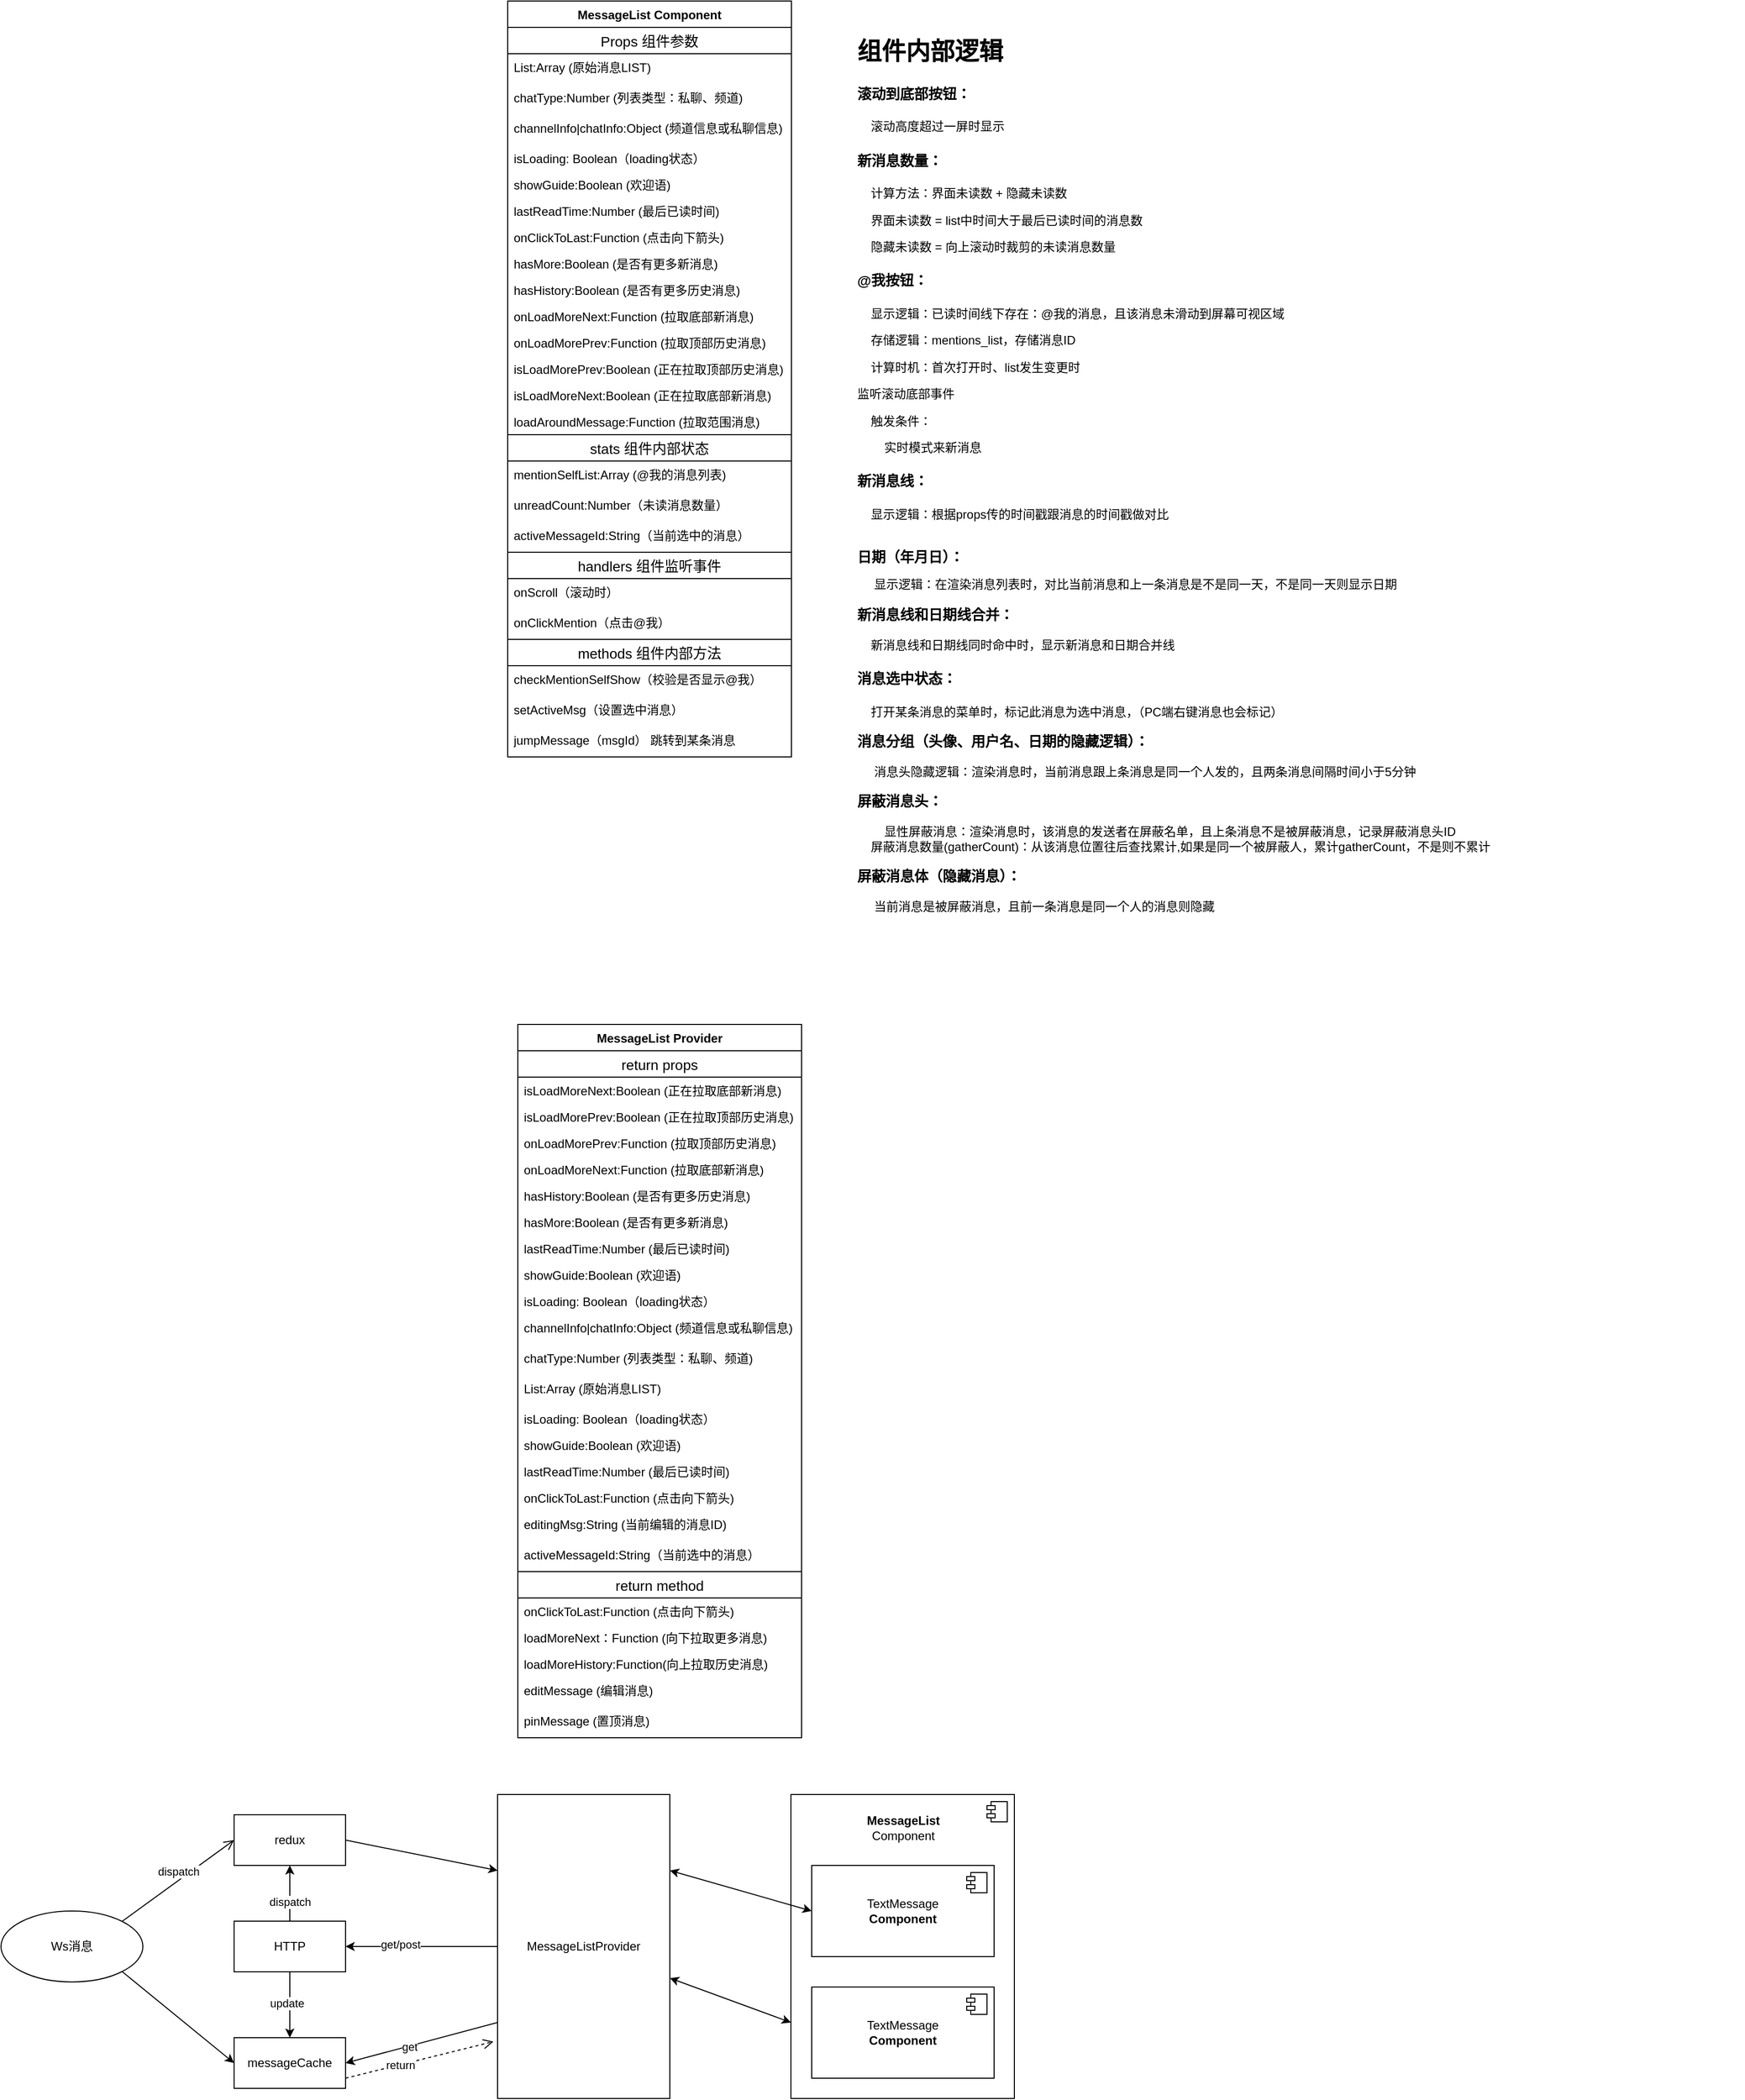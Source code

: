 <mxfile version="23.1.6" type="github">
  <diagram name="第 1 页" id="f7INJ1mIibgS1OLAGRGq">
    <mxGraphModel dx="1740" dy="461" grid="1" gridSize="10" guides="1" tooltips="1" connect="1" arrows="1" fold="1" page="1" pageScale="1" pageWidth="827" pageHeight="1169" math="0" shadow="0">
      <root>
        <mxCell id="0" />
        <mxCell id="1" parent="0" />
        <mxCell id="w1ZklpOtE93hVU6Mlt67-7" value="MessageList Component" style="swimlane;fontStyle=1;align=center;verticalAlign=top;childLayout=stackLayout;horizontal=1;startSize=26;horizontalStack=0;resizeParent=1;resizeParentMax=0;resizeLast=0;collapsible=1;marginBottom=0;whiteSpace=wrap;html=1;" vertex="1" parent="1">
          <mxGeometry x="320" y="90" width="280" height="746" as="geometry" />
        </mxCell>
        <mxCell id="w1ZklpOtE93hVU6Mlt67-15" value="Props 组件参数" style="swimlane;fontStyle=0;childLayout=stackLayout;horizontal=1;startSize=26;horizontalStack=0;resizeParent=1;resizeParentMax=0;resizeLast=0;collapsible=1;marginBottom=0;align=center;fontSize=14;" vertex="1" parent="w1ZklpOtE93hVU6Mlt67-7">
          <mxGeometry y="26" width="280" height="402" as="geometry" />
        </mxCell>
        <mxCell id="w1ZklpOtE93hVU6Mlt67-16" value="List:Array (原始消息LIST)" style="text;strokeColor=none;fillColor=none;spacingLeft=4;spacingRight=4;overflow=hidden;rotatable=0;points=[[0,0.5],[1,0.5]];portConstraint=eastwest;fontSize=12;whiteSpace=wrap;html=1;" vertex="1" parent="w1ZklpOtE93hVU6Mlt67-15">
          <mxGeometry y="26" width="280" height="30" as="geometry" />
        </mxCell>
        <mxCell id="w1ZklpOtE93hVU6Mlt67-60" value="chatType:Number (列表类型：私聊、频道)" style="text;strokeColor=none;fillColor=none;spacingLeft=4;spacingRight=4;overflow=hidden;rotatable=0;points=[[0,0.5],[1,0.5]];portConstraint=eastwest;fontSize=12;whiteSpace=wrap;html=1;" vertex="1" parent="w1ZklpOtE93hVU6Mlt67-15">
          <mxGeometry y="56" width="280" height="30" as="geometry" />
        </mxCell>
        <mxCell id="w1ZklpOtE93hVU6Mlt67-61" value="channelInfo|chatInfo:Object (频道信息或私聊信息)" style="text;strokeColor=none;fillColor=none;spacingLeft=4;spacingRight=4;overflow=hidden;rotatable=0;points=[[0,0.5],[1,0.5]];portConstraint=eastwest;fontSize=12;whiteSpace=wrap;html=1;" vertex="1" parent="w1ZklpOtE93hVU6Mlt67-15">
          <mxGeometry y="86" width="280" height="30" as="geometry" />
        </mxCell>
        <mxCell id="w1ZklpOtE93hVU6Mlt67-11" value="isLoading: Boolean（loading状态）" style="text;strokeColor=none;fillColor=none;align=left;verticalAlign=top;spacingLeft=4;spacingRight=4;overflow=hidden;rotatable=0;points=[[0,0.5],[1,0.5]];portConstraint=eastwest;whiteSpace=wrap;html=1;" vertex="1" parent="w1ZklpOtE93hVU6Mlt67-15">
          <mxGeometry y="116" width="280" height="26" as="geometry" />
        </mxCell>
        <mxCell id="w1ZklpOtE93hVU6Mlt67-27" value="showGuide:Boolean (欢迎语)" style="text;strokeColor=none;fillColor=none;align=left;verticalAlign=top;spacingLeft=4;spacingRight=4;overflow=hidden;rotatable=0;points=[[0,0.5],[1,0.5]];portConstraint=eastwest;whiteSpace=wrap;html=1;" vertex="1" parent="w1ZklpOtE93hVU6Mlt67-15">
          <mxGeometry y="142" width="280" height="26" as="geometry" />
        </mxCell>
        <mxCell id="w1ZklpOtE93hVU6Mlt67-31" value="lastReadTime:Number (最后已读时间)" style="text;strokeColor=none;fillColor=none;align=left;verticalAlign=top;spacingLeft=4;spacingRight=4;overflow=hidden;rotatable=0;points=[[0,0.5],[1,0.5]];portConstraint=eastwest;whiteSpace=wrap;html=1;" vertex="1" parent="w1ZklpOtE93hVU6Mlt67-15">
          <mxGeometry y="168" width="280" height="26" as="geometry" />
        </mxCell>
        <mxCell id="w1ZklpOtE93hVU6Mlt67-28" value="onClickToLast:Function (点击向下箭头)" style="text;strokeColor=none;fillColor=none;align=left;verticalAlign=top;spacingLeft=4;spacingRight=4;overflow=hidden;rotatable=0;points=[[0,0.5],[1,0.5]];portConstraint=eastwest;whiteSpace=wrap;html=1;" vertex="1" parent="w1ZklpOtE93hVU6Mlt67-15">
          <mxGeometry y="194" width="280" height="26" as="geometry" />
        </mxCell>
        <mxCell id="w1ZklpOtE93hVU6Mlt67-50" value="hasMore:Boolean (是否有更多新消息)" style="text;strokeColor=none;fillColor=none;align=left;verticalAlign=top;spacingLeft=4;spacingRight=4;overflow=hidden;rotatable=0;points=[[0,0.5],[1,0.5]];portConstraint=eastwest;whiteSpace=wrap;html=1;" vertex="1" parent="w1ZklpOtE93hVU6Mlt67-15">
          <mxGeometry y="220" width="280" height="26" as="geometry" />
        </mxCell>
        <mxCell id="w1ZklpOtE93hVU6Mlt67-49" value="hasHistory:Boolean (是否有更多历史消息)" style="text;strokeColor=none;fillColor=none;align=left;verticalAlign=top;spacingLeft=4;spacingRight=4;overflow=hidden;rotatable=0;points=[[0,0.5],[1,0.5]];portConstraint=eastwest;whiteSpace=wrap;html=1;" vertex="1" parent="w1ZklpOtE93hVU6Mlt67-15">
          <mxGeometry y="246" width="280" height="26" as="geometry" />
        </mxCell>
        <mxCell id="w1ZklpOtE93hVU6Mlt67-52" value="onLoadMoreNext:Function (拉取底部新消息)" style="text;strokeColor=none;fillColor=none;align=left;verticalAlign=top;spacingLeft=4;spacingRight=4;overflow=hidden;rotatable=0;points=[[0,0.5],[1,0.5]];portConstraint=eastwest;whiteSpace=wrap;html=1;" vertex="1" parent="w1ZklpOtE93hVU6Mlt67-15">
          <mxGeometry y="272" width="280" height="26" as="geometry" />
        </mxCell>
        <mxCell id="w1ZklpOtE93hVU6Mlt67-51" value="onLoadMorePrev:Function (拉取顶部历史消息)" style="text;strokeColor=none;fillColor=none;align=left;verticalAlign=top;spacingLeft=4;spacingRight=4;overflow=hidden;rotatable=0;points=[[0,0.5],[1,0.5]];portConstraint=eastwest;whiteSpace=wrap;html=1;" vertex="1" parent="w1ZklpOtE93hVU6Mlt67-15">
          <mxGeometry y="298" width="280" height="26" as="geometry" />
        </mxCell>
        <mxCell id="w1ZklpOtE93hVU6Mlt67-53" value="isLoadMorePrev:Boolean (正在拉取顶部历史消息)" style="text;strokeColor=none;fillColor=none;align=left;verticalAlign=top;spacingLeft=4;spacingRight=4;overflow=hidden;rotatable=0;points=[[0,0.5],[1,0.5]];portConstraint=eastwest;whiteSpace=wrap;html=1;" vertex="1" parent="w1ZklpOtE93hVU6Mlt67-15">
          <mxGeometry y="324" width="280" height="26" as="geometry" />
        </mxCell>
        <mxCell id="w1ZklpOtE93hVU6Mlt67-54" value="isLoadMoreNext:Boolean (正在拉取底部新消息)" style="text;strokeColor=none;fillColor=none;align=left;verticalAlign=top;spacingLeft=4;spacingRight=4;overflow=hidden;rotatable=0;points=[[0,0.5],[1,0.5]];portConstraint=eastwest;whiteSpace=wrap;html=1;" vertex="1" parent="w1ZklpOtE93hVU6Mlt67-15">
          <mxGeometry y="350" width="280" height="26" as="geometry" />
        </mxCell>
        <mxCell id="w1ZklpOtE93hVU6Mlt67-93" value="loadAroundMessage:Function (拉取范围消息)" style="text;strokeColor=none;fillColor=none;align=left;verticalAlign=top;spacingLeft=4;spacingRight=4;overflow=hidden;rotatable=0;points=[[0,0.5],[1,0.5]];portConstraint=eastwest;whiteSpace=wrap;html=1;" vertex="1" parent="w1ZklpOtE93hVU6Mlt67-15">
          <mxGeometry y="376" width="280" height="26" as="geometry" />
        </mxCell>
        <mxCell id="w1ZklpOtE93hVU6Mlt67-23" value="stats 组件内部状态" style="swimlane;fontStyle=0;childLayout=stackLayout;horizontal=1;startSize=26;horizontalStack=0;resizeParent=1;resizeParentMax=0;resizeLast=0;collapsible=1;marginBottom=0;align=center;fontSize=14;" vertex="1" parent="w1ZklpOtE93hVU6Mlt67-7">
          <mxGeometry y="428" width="280" height="318" as="geometry" />
        </mxCell>
        <mxCell id="w1ZklpOtE93hVU6Mlt67-24" value="mentionSelfList:Array (@我的消息列表)" style="text;strokeColor=none;fillColor=none;spacingLeft=4;spacingRight=4;overflow=hidden;rotatable=0;points=[[0,0.5],[1,0.5]];portConstraint=eastwest;fontSize=12;whiteSpace=wrap;html=1;" vertex="1" parent="w1ZklpOtE93hVU6Mlt67-23">
          <mxGeometry y="26" width="280" height="30" as="geometry" />
        </mxCell>
        <mxCell id="w1ZklpOtE93hVU6Mlt67-25" value="unreadCount:Number（未读消息数量）" style="text;strokeColor=none;fillColor=none;spacingLeft=4;spacingRight=4;overflow=hidden;rotatable=0;points=[[0,0.5],[1,0.5]];portConstraint=eastwest;fontSize=12;whiteSpace=wrap;html=1;" vertex="1" parent="w1ZklpOtE93hVU6Mlt67-23">
          <mxGeometry y="56" width="280" height="30" as="geometry" />
        </mxCell>
        <mxCell id="w1ZklpOtE93hVU6Mlt67-36" value="activeMessageId:String（当前选中的消息）" style="text;strokeColor=none;fillColor=none;spacingLeft=4;spacingRight=4;overflow=hidden;rotatable=0;points=[[0,0.5],[1,0.5]];portConstraint=eastwest;fontSize=12;whiteSpace=wrap;html=1;" vertex="1" parent="w1ZklpOtE93hVU6Mlt67-23">
          <mxGeometry y="86" width="280" height="30" as="geometry" />
        </mxCell>
        <mxCell id="w1ZklpOtE93hVU6Mlt67-32" value="handlers 组件监听事件" style="swimlane;fontStyle=0;childLayout=stackLayout;horizontal=1;startSize=26;horizontalStack=0;resizeParent=1;resizeParentMax=0;resizeLast=0;collapsible=1;marginBottom=0;align=center;fontSize=14;" vertex="1" parent="w1ZklpOtE93hVU6Mlt67-23">
          <mxGeometry y="116" width="280" height="202" as="geometry" />
        </mxCell>
        <mxCell id="w1ZklpOtE93hVU6Mlt67-55" value="onScroll（滚动时）" style="text;strokeColor=none;fillColor=none;spacingLeft=4;spacingRight=4;overflow=hidden;rotatable=0;points=[[0,0.5],[1,0.5]];portConstraint=eastwest;fontSize=12;whiteSpace=wrap;html=1;" vertex="1" parent="w1ZklpOtE93hVU6Mlt67-32">
          <mxGeometry y="26" width="280" height="30" as="geometry" />
        </mxCell>
        <mxCell id="w1ZklpOtE93hVU6Mlt67-56" value="onClickMention（点击@我）" style="text;strokeColor=none;fillColor=none;spacingLeft=4;spacingRight=4;overflow=hidden;rotatable=0;points=[[0,0.5],[1,0.5]];portConstraint=eastwest;fontSize=12;whiteSpace=wrap;html=1;" vertex="1" parent="w1ZklpOtE93hVU6Mlt67-32">
          <mxGeometry y="56" width="280" height="30" as="geometry" />
        </mxCell>
        <mxCell id="w1ZklpOtE93hVU6Mlt67-57" value="methods 组件内部方法" style="swimlane;fontStyle=0;childLayout=stackLayout;horizontal=1;startSize=26;horizontalStack=0;resizeParent=1;resizeParentMax=0;resizeLast=0;collapsible=1;marginBottom=0;align=center;fontSize=14;" vertex="1" parent="w1ZklpOtE93hVU6Mlt67-32">
          <mxGeometry y="86" width="280" height="116" as="geometry" />
        </mxCell>
        <mxCell id="w1ZklpOtE93hVU6Mlt67-58" value="checkMentionSelfShow（校验是否显示@我）" style="text;strokeColor=none;fillColor=none;spacingLeft=4;spacingRight=4;overflow=hidden;rotatable=0;points=[[0,0.5],[1,0.5]];portConstraint=eastwest;fontSize=12;whiteSpace=wrap;html=1;" vertex="1" parent="w1ZklpOtE93hVU6Mlt67-57">
          <mxGeometry y="26" width="280" height="30" as="geometry" />
        </mxCell>
        <mxCell id="w1ZklpOtE93hVU6Mlt67-59" value="setActiveMsg（设置选中消息）" style="text;strokeColor=none;fillColor=none;spacingLeft=4;spacingRight=4;overflow=hidden;rotatable=0;points=[[0,0.5],[1,0.5]];portConstraint=eastwest;fontSize=12;whiteSpace=wrap;html=1;" vertex="1" parent="w1ZklpOtE93hVU6Mlt67-57">
          <mxGeometry y="56" width="280" height="30" as="geometry" />
        </mxCell>
        <mxCell id="w1ZklpOtE93hVU6Mlt67-92" value="jumpMessage（msgId） 跳转到某条消息" style="text;strokeColor=none;fillColor=none;spacingLeft=4;spacingRight=4;overflow=hidden;rotatable=0;points=[[0,0.5],[1,0.5]];portConstraint=eastwest;fontSize=12;whiteSpace=wrap;html=1;" vertex="1" parent="w1ZklpOtE93hVU6Mlt67-57">
          <mxGeometry y="86" width="280" height="30" as="geometry" />
        </mxCell>
        <mxCell id="w1ZklpOtE93hVU6Mlt67-30" value="&lt;h1&gt;组件内部逻辑&lt;br&gt;&lt;/h1&gt;&lt;h2&gt;&lt;b&gt;&lt;font style=&quot;font-size: 14px;&quot;&gt;滚动到底部按钮：&lt;/font&gt;&lt;/b&gt;&lt;/h2&gt;&lt;p&gt;&lt;span style=&quot;&quot;&gt;&lt;span style=&quot;&quot;&gt;&amp;nbsp;&amp;nbsp;&amp;nbsp;&amp;nbsp;&lt;/span&gt;&lt;/span&gt;滚动高度超过一屏时显示&lt;/p&gt;&lt;h2&gt;&lt;font style=&quot;font-size: 14px;&quot;&gt;&lt;b&gt;新消息数量：&lt;/b&gt;&lt;/font&gt;&lt;/h2&gt;&lt;p&gt;&lt;span style=&quot;&quot;&gt;&lt;span style=&quot;&quot;&gt;&amp;nbsp;&amp;nbsp;&amp;nbsp;&amp;nbsp;计算方法：界面未读数 + 隐藏未读数&lt;/span&gt;&lt;/span&gt;&lt;br&gt;&lt;/p&gt;&lt;p&gt;&lt;span style=&quot;&quot;&gt;&lt;span style=&quot;&quot;&gt;&amp;nbsp;&amp;nbsp;&amp;nbsp;&amp;nbsp;&lt;/span&gt;&lt;/span&gt;界面未读数 = list中时间大于最后已读时间的消息数&lt;br&gt;&lt;/p&gt;&lt;p&gt;&lt;span style=&quot;&quot;&gt;&lt;span style=&quot;&quot;&gt;&amp;nbsp;&amp;nbsp;&amp;nbsp;&amp;nbsp;&lt;/span&gt;&lt;/span&gt;隐藏未读数 = 向上滚动时裁剪的未读消息数量&lt;/p&gt;&lt;h2 style=&quot;border-color: var(--border-color);&quot;&gt;&lt;font style=&quot;border-color: var(--border-color); font-size: 14px;&quot;&gt;&lt;b style=&quot;border-color: var(--border-color);&quot;&gt;@我按钮：&lt;/b&gt;&lt;/font&gt;&lt;/h2&gt;&lt;p style=&quot;border-color: var(--border-color);&quot;&gt;&lt;span style=&quot;&quot;&gt;&amp;nbsp;&amp;nbsp;&amp;nbsp;&amp;nbsp;显示逻辑：已读时间线下存在：@我的消息，且该消息未滑动到屏幕可视区域&lt;/span&gt;&lt;/p&gt;&lt;p style=&quot;border-color: var(--border-color);&quot;&gt;&amp;nbsp; &amp;nbsp; 存储逻辑：mentions_list，存储消息ID&lt;/p&gt;&lt;p style=&quot;border-color: var(--border-color);&quot;&gt;&amp;nbsp; &amp;nbsp; 计算时机：首次打开时、list发生变更时&lt;/p&gt;&lt;p style=&quot;border-color: var(--border-color);&quot;&gt;监听滚动底部事件&lt;/p&gt;&lt;p style=&quot;border-color: var(--border-color);&quot;&gt;&amp;nbsp; &amp;nbsp; 触发条件：&lt;/p&gt;&lt;p style=&quot;border-color: var(--border-color);&quot;&gt;&amp;nbsp; &amp;nbsp; &amp;nbsp; &amp;nbsp; 实时模式来新消息&lt;/p&gt;&lt;h2 style=&quot;border-color: var(--border-color);&quot;&gt;&lt;font style=&quot;font-size: 14px;&quot;&gt;新消息线：&lt;/font&gt;&lt;/h2&gt;&lt;div&gt;&lt;span style=&quot;&quot;&gt;&lt;span style=&quot;&quot;&gt;&amp;nbsp;&amp;nbsp;&amp;nbsp;&amp;nbsp;&lt;/span&gt;&lt;/span&gt;显示逻辑：根据props传的时间戳跟消息的时间戳做对比&lt;/div&gt;&lt;div&gt;&lt;br&gt;&lt;/div&gt;&lt;div&gt;&lt;p style=&quot;border-color: var(--border-color);&quot;&gt;&lt;b style=&quot;border-color: var(--border-color);&quot;&gt;&lt;font style=&quot;border-color: var(--border-color); font-size: 14px;&quot;&gt;日期（年月日）：&lt;/font&gt;&lt;/b&gt;&lt;/p&gt;&lt;p style=&quot;border-color: var(--border-color);&quot;&gt;&lt;span style=&quot;&quot;&gt;&amp;nbsp;&amp;nbsp;&amp;nbsp;&amp;nbsp;    &lt;/span&gt;显示逻辑：在渲染消息列表时，对比当前消息和上一条消息是不是同一天，不是同一天则显示日期&lt;/p&gt;&lt;h3 style=&quot;border-color: var(--border-color);&quot;&gt;新消息线和日期线合并：&lt;/h3&gt;&lt;p style=&quot;border-color: var(--border-color);&quot;&gt;&lt;span style=&quot;&quot;&gt;&lt;span style=&quot;&quot;&gt;&amp;nbsp;&amp;nbsp;&amp;nbsp;&amp;nbsp;&lt;/span&gt;&lt;/span&gt;新消息线和日期线同时命中时，显示新消息和日期合并线&lt;/p&gt;&lt;/div&gt;&lt;h2 style=&quot;border-color: var(--border-color);&quot;&gt;&lt;font style=&quot;font-size: 14px;&quot;&gt;消息选中状态：&lt;/font&gt;&lt;/h2&gt;&lt;p style=&quot;border-color: var(--border-color);&quot;&gt;&lt;span style=&quot;&quot;&gt;&lt;span style=&quot;&quot;&gt;&amp;nbsp;&amp;nbsp;&amp;nbsp;&amp;nbsp;&lt;/span&gt;&lt;/span&gt;打开某条消息的菜单时，标记此消息为选中消息，（PC端右键消息也会标记）&lt;/p&gt;&lt;h3 style=&quot;border-color: var(--border-color);&quot;&gt;消息分组（头像、用户名、日期的隐藏逻辑）：&lt;/h3&gt;&lt;p style=&quot;border-color: var(--border-color);&quot;&gt;&lt;span style=&quot;&quot;&gt;&lt;span style=&quot;&quot;&gt;&amp;nbsp;&amp;nbsp;&amp;nbsp;&amp;nbsp;    &lt;/span&gt;&lt;/span&gt;消息头隐藏逻辑：渲染消息时，当前消息跟上条消息是同一个人发的，且两条消息间隔时间小于5分钟&lt;br&gt;&lt;/p&gt;&lt;h3 style=&quot;border-color: var(--border-color);&quot;&gt;屏蔽消息头：&lt;/h3&gt;&lt;div&gt;&amp;nbsp; &amp;nbsp; &amp;nbsp; &amp;nbsp; 显性屏蔽消息：渲染消息时，该消息的发送者在屏蔽名单，且上条消息不是被屏蔽消息，记录屏蔽消息头ID&lt;/div&gt;&lt;div&gt;&lt;span style=&quot;&quot;&gt;&lt;span style=&quot;&quot;&gt;&amp;nbsp;&amp;nbsp;&amp;nbsp;&amp;nbsp;&lt;/span&gt;&lt;/span&gt;屏蔽消息数量(gatherCount)&lt;span style=&quot;background-color: initial;&quot;&gt;：从该消息位置往后查找累计,如果是同一个被屏蔽人，累计gatherCount，不是则不累计&lt;/span&gt;&lt;/div&gt;&lt;h3 style=&quot;border-color: var(--border-color);&quot;&gt;屏蔽消息体（隐藏消息）：&lt;/h3&gt;&lt;div&gt;&lt;span style=&quot;&quot;&gt;&lt;span style=&quot;&quot;&gt;&amp;nbsp;&amp;nbsp;&amp;nbsp;&amp;nbsp;    &lt;/span&gt;&lt;/span&gt;当前消息是被屏蔽消息，且前一条消息是同一个人的消息则隐藏&lt;br&gt;&lt;/div&gt;&lt;p style=&quot;border-color: var(--border-color);&quot;&gt;&lt;br&gt;&lt;/p&gt;" style="text;html=1;spacing=5;spacingTop=-20;whiteSpace=wrap;overflow=hidden;rounded=0;" vertex="1" parent="1">
          <mxGeometry x="660" y="120" width="880" height="1150" as="geometry" />
        </mxCell>
        <mxCell id="w1ZklpOtE93hVU6Mlt67-37" value="MessageList Provider" style="swimlane;fontStyle=1;align=center;verticalAlign=top;childLayout=stackLayout;horizontal=1;startSize=26;horizontalStack=0;resizeParent=1;resizeParentMax=0;resizeLast=0;collapsible=1;marginBottom=0;whiteSpace=wrap;html=1;" vertex="1" parent="1">
          <mxGeometry x="330" y="1100" width="280" height="704" as="geometry" />
        </mxCell>
        <mxCell id="w1ZklpOtE93hVU6Mlt67-38" value="return props" style="swimlane;fontStyle=0;childLayout=stackLayout;horizontal=1;startSize=26;horizontalStack=0;resizeParent=1;resizeParentMax=0;resizeLast=0;collapsible=1;marginBottom=0;align=center;fontSize=14;" vertex="1" parent="w1ZklpOtE93hVU6Mlt67-37">
          <mxGeometry y="26" width="280" height="514" as="geometry" />
        </mxCell>
        <mxCell id="w1ZklpOtE93hVU6Mlt67-90" value="isLoadMoreNext:Boolean (正在拉取底部新消息)" style="text;strokeColor=none;fillColor=none;align=left;verticalAlign=top;spacingLeft=4;spacingRight=4;overflow=hidden;rotatable=0;points=[[0,0.5],[1,0.5]];portConstraint=eastwest;whiteSpace=wrap;html=1;" vertex="1" parent="w1ZklpOtE93hVU6Mlt67-38">
          <mxGeometry y="26" width="280" height="26" as="geometry" />
        </mxCell>
        <mxCell id="w1ZklpOtE93hVU6Mlt67-89" value="isLoadMorePrev:Boolean (正在拉取顶部历史消息)" style="text;strokeColor=none;fillColor=none;align=left;verticalAlign=top;spacingLeft=4;spacingRight=4;overflow=hidden;rotatable=0;points=[[0,0.5],[1,0.5]];portConstraint=eastwest;whiteSpace=wrap;html=1;" vertex="1" parent="w1ZklpOtE93hVU6Mlt67-38">
          <mxGeometry y="52" width="280" height="26" as="geometry" />
        </mxCell>
        <mxCell id="w1ZklpOtE93hVU6Mlt67-88" value="onLoadMorePrev:Function (拉取顶部历史消息)" style="text;strokeColor=none;fillColor=none;align=left;verticalAlign=top;spacingLeft=4;spacingRight=4;overflow=hidden;rotatable=0;points=[[0,0.5],[1,0.5]];portConstraint=eastwest;whiteSpace=wrap;html=1;" vertex="1" parent="w1ZklpOtE93hVU6Mlt67-38">
          <mxGeometry y="78" width="280" height="26" as="geometry" />
        </mxCell>
        <mxCell id="w1ZklpOtE93hVU6Mlt67-87" value="onLoadMoreNext:Function (拉取底部新消息)" style="text;strokeColor=none;fillColor=none;align=left;verticalAlign=top;spacingLeft=4;spacingRight=4;overflow=hidden;rotatable=0;points=[[0,0.5],[1,0.5]];portConstraint=eastwest;whiteSpace=wrap;html=1;" vertex="1" parent="w1ZklpOtE93hVU6Mlt67-38">
          <mxGeometry y="104" width="280" height="26" as="geometry" />
        </mxCell>
        <mxCell id="w1ZklpOtE93hVU6Mlt67-86" value="hasHistory:Boolean (是否有更多历史消息)" style="text;strokeColor=none;fillColor=none;align=left;verticalAlign=top;spacingLeft=4;spacingRight=4;overflow=hidden;rotatable=0;points=[[0,0.5],[1,0.5]];portConstraint=eastwest;whiteSpace=wrap;html=1;" vertex="1" parent="w1ZklpOtE93hVU6Mlt67-38">
          <mxGeometry y="130" width="280" height="26" as="geometry" />
        </mxCell>
        <mxCell id="w1ZklpOtE93hVU6Mlt67-85" value="hasMore:Boolean (是否有更多新消息)" style="text;strokeColor=none;fillColor=none;align=left;verticalAlign=top;spacingLeft=4;spacingRight=4;overflow=hidden;rotatable=0;points=[[0,0.5],[1,0.5]];portConstraint=eastwest;whiteSpace=wrap;html=1;" vertex="1" parent="w1ZklpOtE93hVU6Mlt67-38">
          <mxGeometry y="156" width="280" height="26" as="geometry" />
        </mxCell>
        <mxCell id="w1ZklpOtE93hVU6Mlt67-83" value="lastReadTime:Number (最后已读时间)" style="text;strokeColor=none;fillColor=none;align=left;verticalAlign=top;spacingLeft=4;spacingRight=4;overflow=hidden;rotatable=0;points=[[0,0.5],[1,0.5]];portConstraint=eastwest;whiteSpace=wrap;html=1;" vertex="1" parent="w1ZklpOtE93hVU6Mlt67-38">
          <mxGeometry y="182" width="280" height="26" as="geometry" />
        </mxCell>
        <mxCell id="w1ZklpOtE93hVU6Mlt67-82" value="showGuide:Boolean (欢迎语)" style="text;strokeColor=none;fillColor=none;align=left;verticalAlign=top;spacingLeft=4;spacingRight=4;overflow=hidden;rotatable=0;points=[[0,0.5],[1,0.5]];portConstraint=eastwest;whiteSpace=wrap;html=1;" vertex="1" parent="w1ZklpOtE93hVU6Mlt67-38">
          <mxGeometry y="208" width="280" height="26" as="geometry" />
        </mxCell>
        <mxCell id="w1ZklpOtE93hVU6Mlt67-81" value="isLoading: Boolean（loading状态）" style="text;strokeColor=none;fillColor=none;align=left;verticalAlign=top;spacingLeft=4;spacingRight=4;overflow=hidden;rotatable=0;points=[[0,0.5],[1,0.5]];portConstraint=eastwest;whiteSpace=wrap;html=1;" vertex="1" parent="w1ZklpOtE93hVU6Mlt67-38">
          <mxGeometry y="234" width="280" height="26" as="geometry" />
        </mxCell>
        <mxCell id="w1ZklpOtE93hVU6Mlt67-80" value="channelInfo|chatInfo:Object (频道信息或私聊信息)" style="text;strokeColor=none;fillColor=none;spacingLeft=4;spacingRight=4;overflow=hidden;rotatable=0;points=[[0,0.5],[1,0.5]];portConstraint=eastwest;fontSize=12;whiteSpace=wrap;html=1;" vertex="1" parent="w1ZklpOtE93hVU6Mlt67-38">
          <mxGeometry y="260" width="280" height="30" as="geometry" />
        </mxCell>
        <mxCell id="w1ZklpOtE93hVU6Mlt67-79" value="chatType:Number (列表类型：私聊、频道)" style="text;strokeColor=none;fillColor=none;spacingLeft=4;spacingRight=4;overflow=hidden;rotatable=0;points=[[0,0.5],[1,0.5]];portConstraint=eastwest;fontSize=12;whiteSpace=wrap;html=1;" vertex="1" parent="w1ZklpOtE93hVU6Mlt67-38">
          <mxGeometry y="290" width="280" height="30" as="geometry" />
        </mxCell>
        <mxCell id="w1ZklpOtE93hVU6Mlt67-78" value="List:Array (原始消息LIST)" style="text;strokeColor=none;fillColor=none;spacingLeft=4;spacingRight=4;overflow=hidden;rotatable=0;points=[[0,0.5],[1,0.5]];portConstraint=eastwest;fontSize=12;whiteSpace=wrap;html=1;" vertex="1" parent="w1ZklpOtE93hVU6Mlt67-38">
          <mxGeometry y="320" width="280" height="30" as="geometry" />
        </mxCell>
        <mxCell id="w1ZklpOtE93hVU6Mlt67-40" value="isLoading: Boolean（loading状态）" style="text;strokeColor=none;fillColor=none;align=left;verticalAlign=top;spacingLeft=4;spacingRight=4;overflow=hidden;rotatable=0;points=[[0,0.5],[1,0.5]];portConstraint=eastwest;whiteSpace=wrap;html=1;" vertex="1" parent="w1ZklpOtE93hVU6Mlt67-38">
          <mxGeometry y="350" width="280" height="26" as="geometry" />
        </mxCell>
        <mxCell id="w1ZklpOtE93hVU6Mlt67-41" value="showGuide:Boolean (欢迎语)" style="text;strokeColor=none;fillColor=none;align=left;verticalAlign=top;spacingLeft=4;spacingRight=4;overflow=hidden;rotatable=0;points=[[0,0.5],[1,0.5]];portConstraint=eastwest;whiteSpace=wrap;html=1;" vertex="1" parent="w1ZklpOtE93hVU6Mlt67-38">
          <mxGeometry y="376" width="280" height="26" as="geometry" />
        </mxCell>
        <mxCell id="w1ZklpOtE93hVU6Mlt67-42" value="lastReadTime:Number (最后已读时间)" style="text;strokeColor=none;fillColor=none;align=left;verticalAlign=top;spacingLeft=4;spacingRight=4;overflow=hidden;rotatable=0;points=[[0,0.5],[1,0.5]];portConstraint=eastwest;whiteSpace=wrap;html=1;" vertex="1" parent="w1ZklpOtE93hVU6Mlt67-38">
          <mxGeometry y="402" width="280" height="26" as="geometry" />
        </mxCell>
        <mxCell id="w1ZklpOtE93hVU6Mlt67-43" value="onClickToLast:Function (点击向下箭头)" style="text;strokeColor=none;fillColor=none;align=left;verticalAlign=top;spacingLeft=4;spacingRight=4;overflow=hidden;rotatable=0;points=[[0,0.5],[1,0.5]];portConstraint=eastwest;whiteSpace=wrap;html=1;" vertex="1" parent="w1ZklpOtE93hVU6Mlt67-38">
          <mxGeometry y="428" width="280" height="26" as="geometry" />
        </mxCell>
        <mxCell id="w1ZklpOtE93hVU6Mlt67-46" value="editingMsg:String (当前编辑的消息ID)" style="text;strokeColor=none;fillColor=none;spacingLeft=4;spacingRight=4;overflow=hidden;rotatable=0;points=[[0,0.5],[1,0.5]];portConstraint=eastwest;fontSize=12;whiteSpace=wrap;html=1;" vertex="1" parent="w1ZklpOtE93hVU6Mlt67-38">
          <mxGeometry y="454" width="280" height="30" as="geometry" />
        </mxCell>
        <mxCell id="w1ZklpOtE93hVU6Mlt67-47" value="activeMessageId:String（当前选中的消息）" style="text;strokeColor=none;fillColor=none;spacingLeft=4;spacingRight=4;overflow=hidden;rotatable=0;points=[[0,0.5],[1,0.5]];portConstraint=eastwest;fontSize=12;whiteSpace=wrap;html=1;" vertex="1" parent="w1ZklpOtE93hVU6Mlt67-38">
          <mxGeometry y="484" width="280" height="30" as="geometry" />
        </mxCell>
        <mxCell id="w1ZklpOtE93hVU6Mlt67-44" value="return method" style="swimlane;fontStyle=0;childLayout=stackLayout;horizontal=1;startSize=26;horizontalStack=0;resizeParent=1;resizeParentMax=0;resizeLast=0;collapsible=1;marginBottom=0;align=center;fontSize=14;" vertex="1" parent="w1ZklpOtE93hVU6Mlt67-37">
          <mxGeometry y="540" width="280" height="164" as="geometry" />
        </mxCell>
        <mxCell id="w1ZklpOtE93hVU6Mlt67-91" value="onClickToLast:Function (点击向下箭头)" style="text;strokeColor=none;fillColor=none;align=left;verticalAlign=top;spacingLeft=4;spacingRight=4;overflow=hidden;rotatable=0;points=[[0,0.5],[1,0.5]];portConstraint=eastwest;whiteSpace=wrap;html=1;" vertex="1" parent="w1ZklpOtE93hVU6Mlt67-44">
          <mxGeometry y="26" width="280" height="26" as="geometry" />
        </mxCell>
        <mxCell id="w1ZklpOtE93hVU6Mlt67-94" value="loadMoreNext：Function (向下拉取更多消息)" style="text;strokeColor=none;fillColor=none;align=left;verticalAlign=top;spacingLeft=4;spacingRight=4;overflow=hidden;rotatable=0;points=[[0,0.5],[1,0.5]];portConstraint=eastwest;whiteSpace=wrap;html=1;" vertex="1" parent="w1ZklpOtE93hVU6Mlt67-44">
          <mxGeometry y="52" width="280" height="26" as="geometry" />
        </mxCell>
        <mxCell id="w1ZklpOtE93hVU6Mlt67-95" value="loadMoreHistory:Function(向上拉取历史消息)" style="text;strokeColor=none;fillColor=none;align=left;verticalAlign=top;spacingLeft=4;spacingRight=4;overflow=hidden;rotatable=0;points=[[0,0.5],[1,0.5]];portConstraint=eastwest;whiteSpace=wrap;html=1;" vertex="1" parent="w1ZklpOtE93hVU6Mlt67-44">
          <mxGeometry y="78" width="280" height="26" as="geometry" />
        </mxCell>
        <mxCell id="w1ZklpOtE93hVU6Mlt67-127" value="editMessage (编辑消息)" style="text;strokeColor=none;fillColor=none;spacingLeft=4;spacingRight=4;overflow=hidden;rotatable=0;points=[[0,0.5],[1,0.5]];portConstraint=eastwest;fontSize=12;whiteSpace=wrap;html=1;" vertex="1" parent="w1ZklpOtE93hVU6Mlt67-44">
          <mxGeometry y="104" width="280" height="30" as="geometry" />
        </mxCell>
        <mxCell id="w1ZklpOtE93hVU6Mlt67-45" value="pinMessage (置顶消息)" style="text;strokeColor=none;fillColor=none;spacingLeft=4;spacingRight=4;overflow=hidden;rotatable=0;points=[[0,0.5],[1,0.5]];portConstraint=eastwest;fontSize=12;whiteSpace=wrap;html=1;" vertex="1" parent="w1ZklpOtE93hVU6Mlt67-44">
          <mxGeometry y="134" width="280" height="30" as="geometry" />
        </mxCell>
        <mxCell id="w1ZklpOtE93hVU6Mlt67-116" value="" style="rounded=0;orthogonalLoop=1;jettySize=auto;html=1;startArrow=classic;startFill=1;exitX=0;exitY=0.75;exitDx=0;exitDy=0;" edge="1" parent="1" source="w1ZklpOtE93hVU6Mlt67-106" target="w1ZklpOtE93hVU6Mlt67-114">
          <mxGeometry relative="1" as="geometry" />
        </mxCell>
        <mxCell id="w1ZklpOtE93hVU6Mlt67-106" value="" style="html=1;dropTarget=0;whiteSpace=wrap;" vertex="1" parent="1">
          <mxGeometry x="599.5" y="1860" width="220.5" height="300" as="geometry" />
        </mxCell>
        <mxCell id="w1ZklpOtE93hVU6Mlt67-107" value="" style="shape=module;jettyWidth=8;jettyHeight=4;" vertex="1" parent="w1ZklpOtE93hVU6Mlt67-106">
          <mxGeometry x="1" width="20" height="20" relative="1" as="geometry">
            <mxPoint x="-27" y="7" as="offset" />
          </mxGeometry>
        </mxCell>
        <mxCell id="w1ZklpOtE93hVU6Mlt67-109" value="MessageList&lt;br style=&quot;border-color: var(--border-color); font-weight: 400;&quot;&gt;&lt;span style=&quot;font-weight: 400;&quot;&gt;Component&lt;/span&gt;" style="text;align=center;fontStyle=1;verticalAlign=middle;spacingLeft=3;spacingRight=3;strokeColor=none;rotatable=0;points=[[0,0.5],[1,0.5]];portConstraint=eastwest;html=1;" vertex="1" parent="1">
          <mxGeometry x="669.75" y="1880" width="80" height="26" as="geometry" />
        </mxCell>
        <mxCell id="w1ZklpOtE93hVU6Mlt67-115" style="rounded=0;orthogonalLoop=1;jettySize=auto;html=1;exitX=0;exitY=0.5;exitDx=0;exitDy=0;entryX=1;entryY=0.25;entryDx=0;entryDy=0;startArrow=classic;startFill=1;" edge="1" parent="1" source="w1ZklpOtE93hVU6Mlt67-110" target="w1ZklpOtE93hVU6Mlt67-114">
          <mxGeometry relative="1" as="geometry" />
        </mxCell>
        <mxCell id="w1ZklpOtE93hVU6Mlt67-110" value="TextMessage&lt;br&gt;&lt;b&gt;Component&lt;/b&gt;" style="html=1;dropTarget=0;whiteSpace=wrap;" vertex="1" parent="1">
          <mxGeometry x="620" y="1930" width="180" height="90" as="geometry" />
        </mxCell>
        <mxCell id="w1ZklpOtE93hVU6Mlt67-111" value="" style="shape=module;jettyWidth=8;jettyHeight=4;" vertex="1" parent="w1ZklpOtE93hVU6Mlt67-110">
          <mxGeometry x="1" width="20" height="20" relative="1" as="geometry">
            <mxPoint x="-27" y="7" as="offset" />
          </mxGeometry>
        </mxCell>
        <mxCell id="w1ZklpOtE93hVU6Mlt67-112" value="TextMessage&lt;br&gt;&lt;b&gt;Component&lt;/b&gt;" style="html=1;dropTarget=0;whiteSpace=wrap;" vertex="1" parent="1">
          <mxGeometry x="620" y="2050" width="180" height="90" as="geometry" />
        </mxCell>
        <mxCell id="w1ZklpOtE93hVU6Mlt67-113" value="" style="shape=module;jettyWidth=8;jettyHeight=4;" vertex="1" parent="w1ZklpOtE93hVU6Mlt67-112">
          <mxGeometry x="1" width="20" height="20" relative="1" as="geometry">
            <mxPoint x="-27" y="7" as="offset" />
          </mxGeometry>
        </mxCell>
        <mxCell id="w1ZklpOtE93hVU6Mlt67-143" style="edgeStyle=none;rounded=0;orthogonalLoop=1;jettySize=auto;html=1;exitX=0;exitY=0.5;exitDx=0;exitDy=0;entryX=1;entryY=0.5;entryDx=0;entryDy=0;" edge="1" parent="1" source="w1ZklpOtE93hVU6Mlt67-114" target="w1ZklpOtE93hVU6Mlt67-140">
          <mxGeometry relative="1" as="geometry" />
        </mxCell>
        <mxCell id="w1ZklpOtE93hVU6Mlt67-149" value="get/post" style="edgeLabel;html=1;align=center;verticalAlign=middle;resizable=0;points=[];" vertex="1" connectable="0" parent="w1ZklpOtE93hVU6Mlt67-143">
          <mxGeometry x="0.286" y="-2" relative="1" as="geometry">
            <mxPoint as="offset" />
          </mxGeometry>
        </mxCell>
        <mxCell id="w1ZklpOtE93hVU6Mlt67-114" value="MessageListProvider" style="html=1;whiteSpace=wrap;" vertex="1" parent="1">
          <mxGeometry x="310" y="1860" width="170" height="300" as="geometry" />
        </mxCell>
        <mxCell id="w1ZklpOtE93hVU6Mlt67-130" style="edgeStyle=none;rounded=0;orthogonalLoop=1;jettySize=auto;html=1;exitX=1;exitY=1;exitDx=0;exitDy=0;entryX=0;entryY=0.5;entryDx=0;entryDy=0;" edge="1" parent="1" source="w1ZklpOtE93hVU6Mlt67-128" target="w1ZklpOtE93hVU6Mlt67-133">
          <mxGeometry relative="1" as="geometry" />
        </mxCell>
        <mxCell id="w1ZklpOtE93hVU6Mlt67-128" value="Ws消息" style="ellipse;whiteSpace=wrap;html=1;" vertex="1" parent="1">
          <mxGeometry x="-180" y="1975" width="140" height="70" as="geometry" />
        </mxCell>
        <mxCell id="w1ZklpOtE93hVU6Mlt67-131" value="redux" style="html=1;whiteSpace=wrap;" vertex="1" parent="1">
          <mxGeometry x="50" y="1880" width="110" height="50" as="geometry" />
        </mxCell>
        <mxCell id="w1ZklpOtE93hVU6Mlt67-135" style="edgeStyle=none;rounded=0;orthogonalLoop=1;jettySize=auto;html=1;exitX=1;exitY=0.5;exitDx=0;exitDy=0;entryX=0;entryY=0.75;entryDx=0;entryDy=0;startArrow=classic;startFill=1;endArrow=none;endFill=0;" edge="1" parent="1" source="w1ZklpOtE93hVU6Mlt67-133" target="w1ZklpOtE93hVU6Mlt67-114">
          <mxGeometry relative="1" as="geometry" />
        </mxCell>
        <mxCell id="w1ZklpOtE93hVU6Mlt67-137" value="get" style="edgeLabel;html=1;align=center;verticalAlign=middle;resizable=0;points=[];" vertex="1" connectable="0" parent="w1ZklpOtE93hVU6Mlt67-135">
          <mxGeometry x="-0.17" relative="1" as="geometry">
            <mxPoint as="offset" />
          </mxGeometry>
        </mxCell>
        <mxCell id="w1ZklpOtE93hVU6Mlt67-133" value="messageCache" style="html=1;whiteSpace=wrap;" vertex="1" parent="1">
          <mxGeometry x="50" y="2100" width="110" height="50" as="geometry" />
        </mxCell>
        <mxCell id="w1ZklpOtE93hVU6Mlt67-134" style="edgeStyle=none;rounded=0;orthogonalLoop=1;jettySize=auto;html=1;exitX=1;exitY=0.5;exitDx=0;exitDy=0;entryX=0;entryY=0.25;entryDx=0;entryDy=0;startArrow=none;startFill=0;" edge="1" parent="1" source="w1ZklpOtE93hVU6Mlt67-131" target="w1ZklpOtE93hVU6Mlt67-114">
          <mxGeometry relative="1" as="geometry" />
        </mxCell>
        <mxCell id="w1ZklpOtE93hVU6Mlt67-136" value="dispatch" style="html=1;verticalAlign=bottom;startArrow=none;startFill=0;endArrow=open;startSize=6;endSize=8;curved=0;rounded=0;entryX=0;entryY=0.5;entryDx=0;entryDy=0;exitX=1;exitY=0;exitDx=0;exitDy=0;" edge="1" parent="1" source="w1ZklpOtE93hVU6Mlt67-128" target="w1ZklpOtE93hVU6Mlt67-131">
          <mxGeometry width="80" relative="1" as="geometry">
            <mxPoint x="-30" y="1950" as="sourcePoint" />
            <mxPoint x="-120" y="2150" as="targetPoint" />
          </mxGeometry>
        </mxCell>
        <mxCell id="w1ZklpOtE93hVU6Mlt67-141" style="edgeStyle=none;rounded=0;orthogonalLoop=1;jettySize=auto;html=1;exitX=0.5;exitY=0;exitDx=0;exitDy=0;entryX=0.5;entryY=1;entryDx=0;entryDy=0;" edge="1" parent="1" source="w1ZklpOtE93hVU6Mlt67-140" target="w1ZklpOtE93hVU6Mlt67-131">
          <mxGeometry relative="1" as="geometry" />
        </mxCell>
        <mxCell id="w1ZklpOtE93hVU6Mlt67-144" value="dispatch" style="edgeLabel;html=1;align=center;verticalAlign=middle;resizable=0;points=[];" vertex="1" connectable="0" parent="w1ZklpOtE93hVU6Mlt67-141">
          <mxGeometry x="-0.288" relative="1" as="geometry">
            <mxPoint as="offset" />
          </mxGeometry>
        </mxCell>
        <mxCell id="w1ZklpOtE93hVU6Mlt67-142" style="edgeStyle=none;rounded=0;orthogonalLoop=1;jettySize=auto;html=1;exitX=0.5;exitY=1;exitDx=0;exitDy=0;entryX=0.5;entryY=0;entryDx=0;entryDy=0;" edge="1" parent="1" source="w1ZklpOtE93hVU6Mlt67-140" target="w1ZklpOtE93hVU6Mlt67-133">
          <mxGeometry relative="1" as="geometry" />
        </mxCell>
        <mxCell id="w1ZklpOtE93hVU6Mlt67-145" value="update" style="edgeLabel;html=1;align=center;verticalAlign=middle;resizable=0;points=[];" vertex="1" connectable="0" parent="w1ZklpOtE93hVU6Mlt67-142">
          <mxGeometry x="-0.064" y="-3" relative="1" as="geometry">
            <mxPoint as="offset" />
          </mxGeometry>
        </mxCell>
        <mxCell id="w1ZklpOtE93hVU6Mlt67-140" value="HTTP" style="html=1;whiteSpace=wrap;" vertex="1" parent="1">
          <mxGeometry x="50" y="1985" width="110" height="50" as="geometry" />
        </mxCell>
        <mxCell id="w1ZklpOtE93hVU6Mlt67-147" value="" style="html=1;verticalAlign=bottom;endArrow=open;dashed=1;endSize=8;curved=0;rounded=0;entryX=-0.024;entryY=0.813;entryDx=0;entryDy=0;entryPerimeter=0;" edge="1" parent="1" target="w1ZklpOtE93hVU6Mlt67-114">
          <mxGeometry relative="1" as="geometry">
            <mxPoint x="160" y="2140" as="sourcePoint" />
            <mxPoint x="-130" y="2190" as="targetPoint" />
          </mxGeometry>
        </mxCell>
        <mxCell id="w1ZklpOtE93hVU6Mlt67-148" value="return" style="edgeLabel;html=1;align=center;verticalAlign=middle;resizable=0;points=[];" vertex="1" connectable="0" parent="w1ZklpOtE93hVU6Mlt67-147">
          <mxGeometry x="-0.267" relative="1" as="geometry">
            <mxPoint as="offset" />
          </mxGeometry>
        </mxCell>
      </root>
    </mxGraphModel>
  </diagram>
</mxfile>

